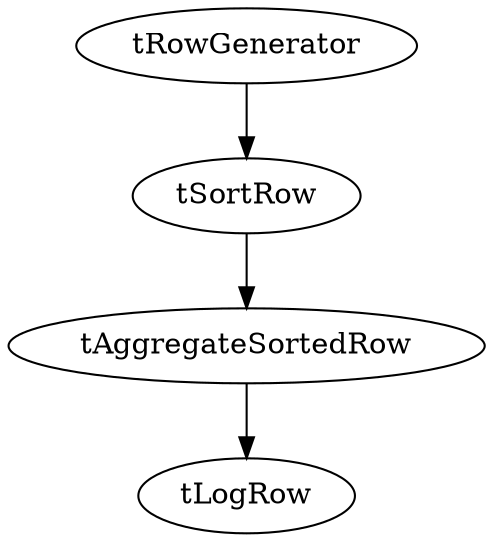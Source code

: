 digraph G {
  tRowGenerator_1 [ label="tRowGenerator" ];
  tSortRow_1 [ label="tSortRow" ];
  tAggregateSortedRow_2 [ label="tAggregateSortedRow" ];
  tLogRow_1 [ label="tLogRow" ];
  tRowGenerator_1 -> tSortRow_1;
  tSortRow_1 -> tAggregateSortedRow_2;
  tAggregateSortedRow_2 -> tLogRow_1;
}
